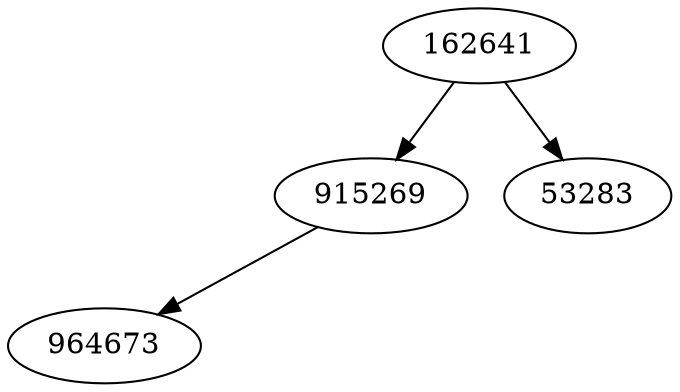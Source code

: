 digraph BSTree{
	162641 -> 915269;
	915269 -> 964673;
	915269 -> null915269[weight=100, style=invis];null915269[style=invis];
	162641 -> 53283;
}
